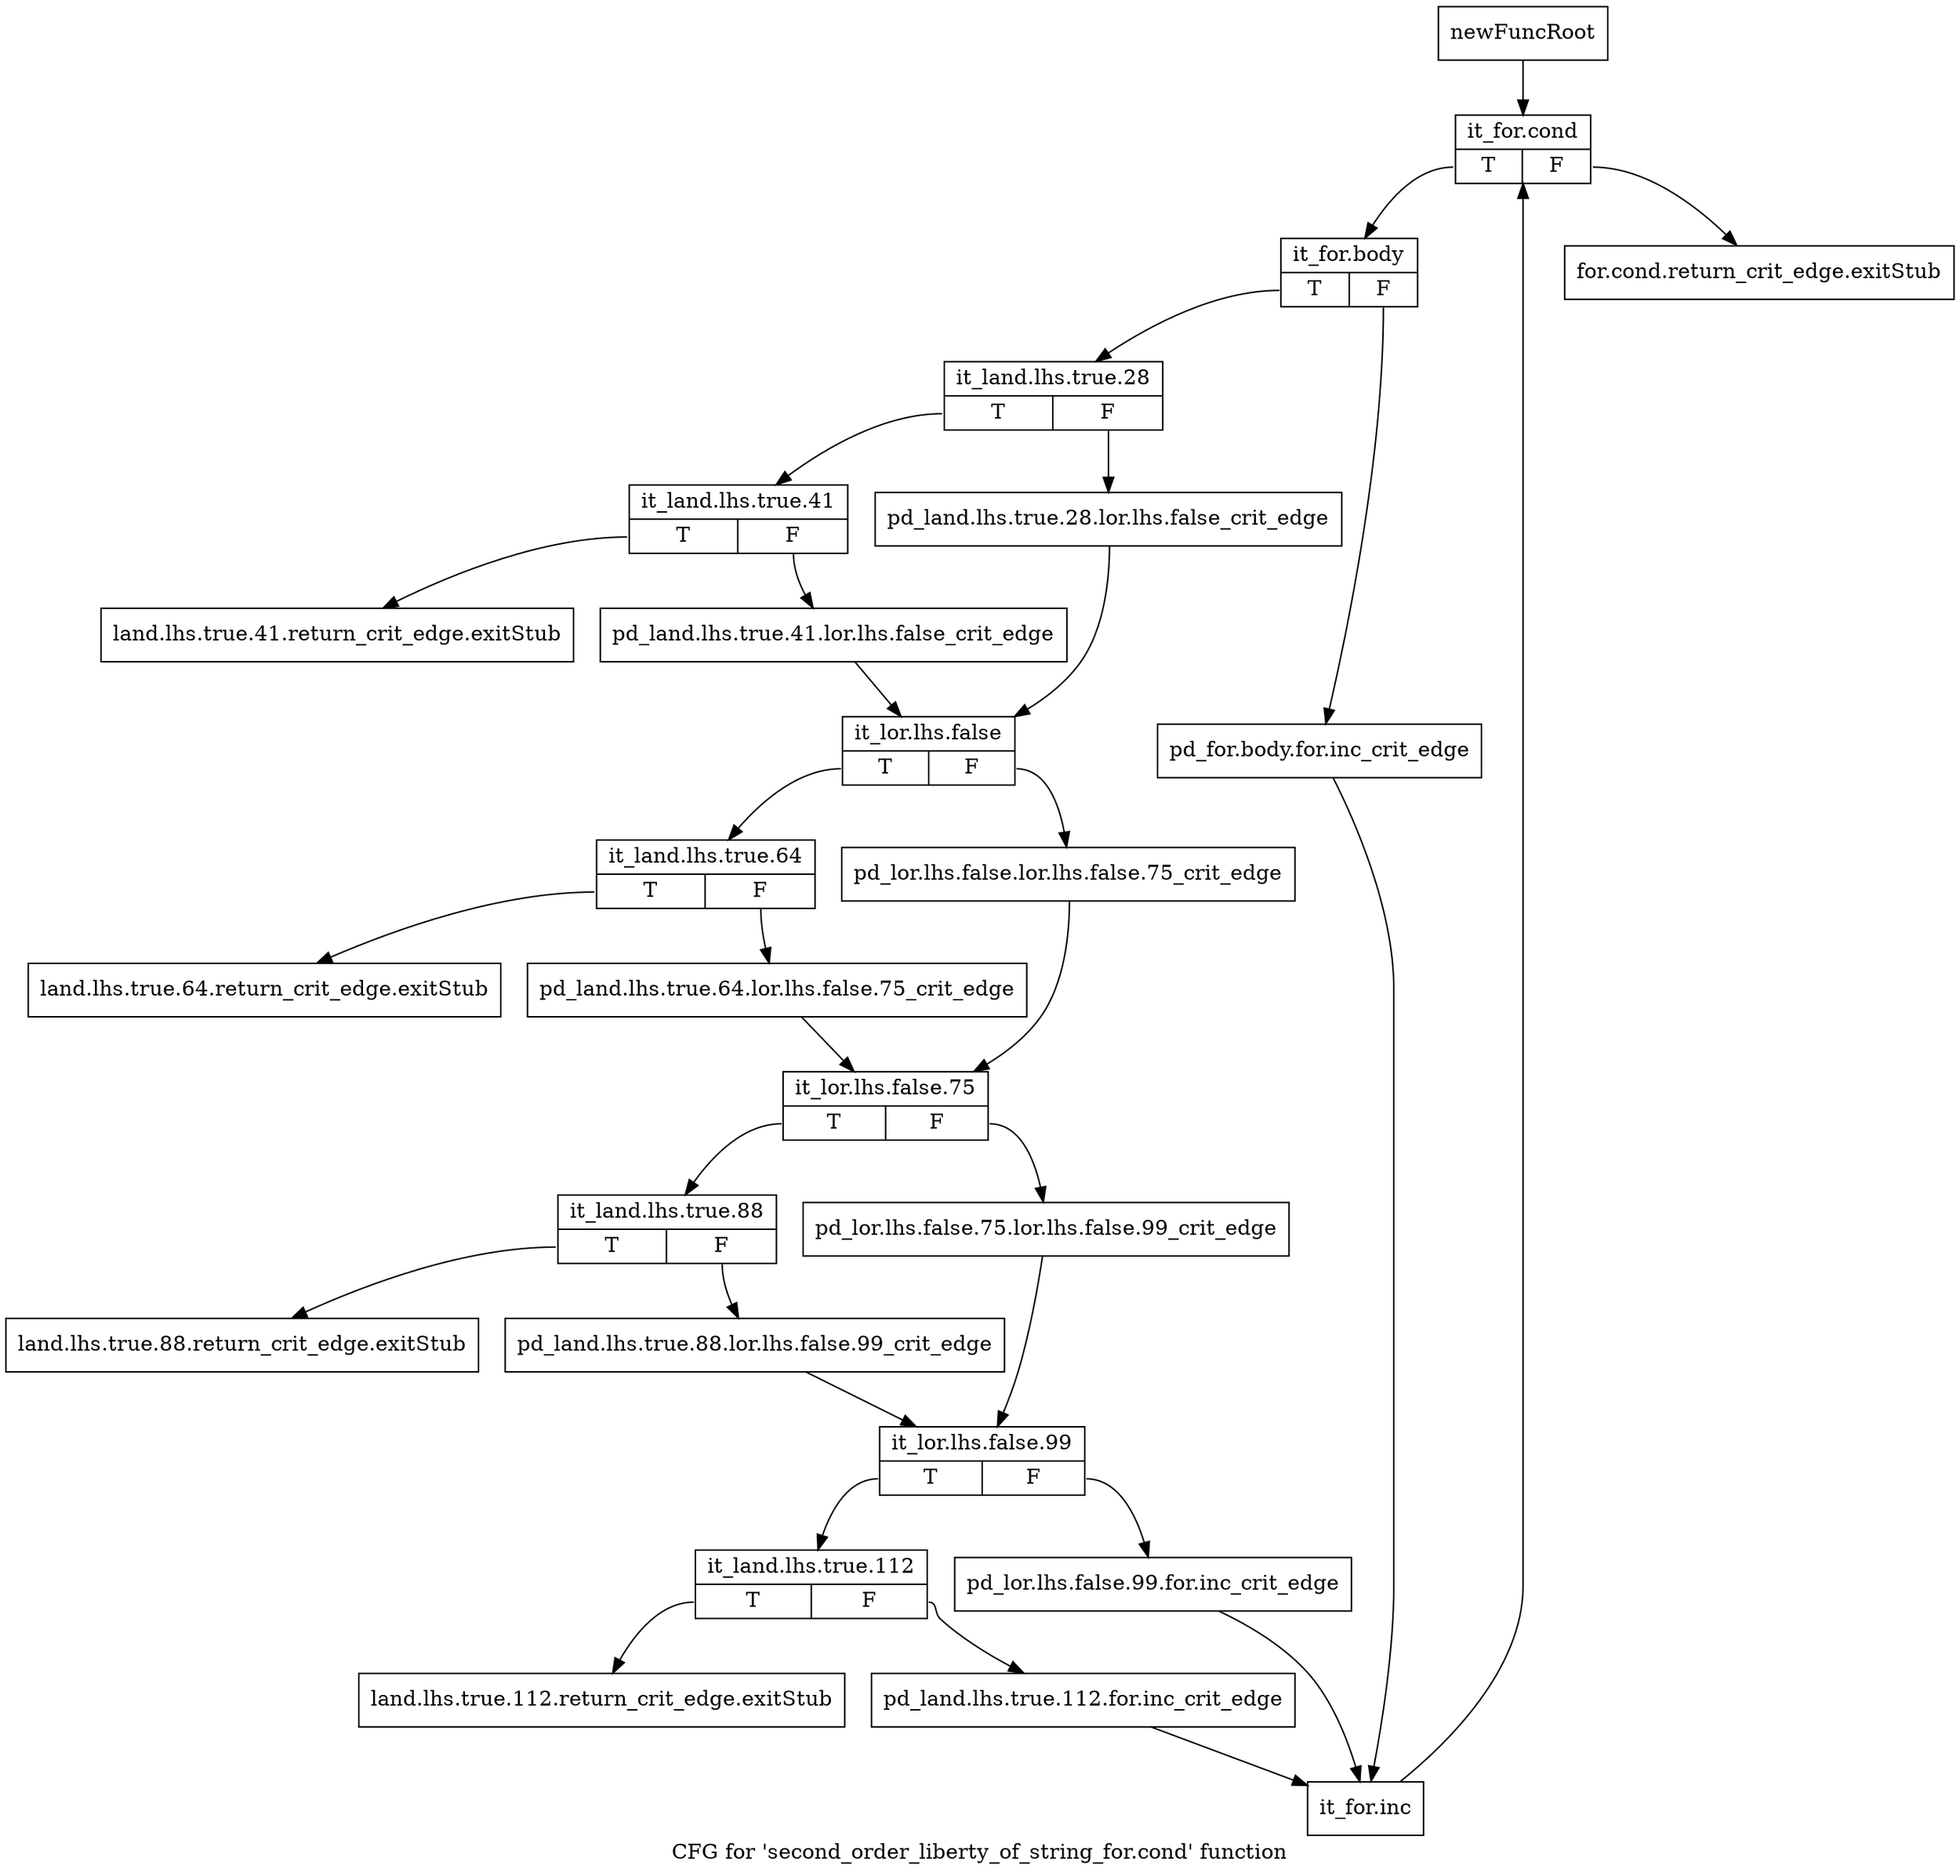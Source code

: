 digraph "CFG for 'second_order_liberty_of_string_for.cond' function" {
	label="CFG for 'second_order_liberty_of_string_for.cond' function";

	Node0x3e3fd70 [shape=record,label="{newFuncRoot}"];
	Node0x3e3fd70 -> Node0x3e403e0;
	Node0x3e40250 [shape=record,label="{for.cond.return_crit_edge.exitStub}"];
	Node0x3e402a0 [shape=record,label="{land.lhs.true.41.return_crit_edge.exitStub}"];
	Node0x3e402f0 [shape=record,label="{land.lhs.true.64.return_crit_edge.exitStub}"];
	Node0x3e40340 [shape=record,label="{land.lhs.true.88.return_crit_edge.exitStub}"];
	Node0x3e40390 [shape=record,label="{land.lhs.true.112.return_crit_edge.exitStub}"];
	Node0x3e403e0 [shape=record,label="{it_for.cond|{<s0>T|<s1>F}}"];
	Node0x3e403e0:s0 -> Node0x3e40430;
	Node0x3e403e0:s1 -> Node0x3e40250;
	Node0x3e40430 [shape=record,label="{it_for.body|{<s0>T|<s1>F}}"];
	Node0x3e40430:s0 -> Node0x3e404d0;
	Node0x3e40430:s1 -> Node0x3e40480;
	Node0x3e40480 [shape=record,label="{pd_for.body.for.inc_crit_edge}"];
	Node0x3e40480 -> Node0x3e409d0;
	Node0x3e404d0 [shape=record,label="{it_land.lhs.true.28|{<s0>T|<s1>F}}"];
	Node0x3e404d0:s0 -> Node0x3e40570;
	Node0x3e404d0:s1 -> Node0x3e40520;
	Node0x3e40520 [shape=record,label="{pd_land.lhs.true.28.lor.lhs.false_crit_edge}"];
	Node0x3e40520 -> Node0x3e40610;
	Node0x3e40570 [shape=record,label="{it_land.lhs.true.41|{<s0>T|<s1>F}}"];
	Node0x3e40570:s0 -> Node0x3e402a0;
	Node0x3e40570:s1 -> Node0x3e405c0;
	Node0x3e405c0 [shape=record,label="{pd_land.lhs.true.41.lor.lhs.false_crit_edge}"];
	Node0x3e405c0 -> Node0x3e40610;
	Node0x3e40610 [shape=record,label="{it_lor.lhs.false|{<s0>T|<s1>F}}"];
	Node0x3e40610:s0 -> Node0x3e406b0;
	Node0x3e40610:s1 -> Node0x3e40660;
	Node0x3e40660 [shape=record,label="{pd_lor.lhs.false.lor.lhs.false.75_crit_edge}"];
	Node0x3e40660 -> Node0x3e40750;
	Node0x3e406b0 [shape=record,label="{it_land.lhs.true.64|{<s0>T|<s1>F}}"];
	Node0x3e406b0:s0 -> Node0x3e402f0;
	Node0x3e406b0:s1 -> Node0x3e40700;
	Node0x3e40700 [shape=record,label="{pd_land.lhs.true.64.lor.lhs.false.75_crit_edge}"];
	Node0x3e40700 -> Node0x3e40750;
	Node0x3e40750 [shape=record,label="{it_lor.lhs.false.75|{<s0>T|<s1>F}}"];
	Node0x3e40750:s0 -> Node0x3e407f0;
	Node0x3e40750:s1 -> Node0x3e407a0;
	Node0x3e407a0 [shape=record,label="{pd_lor.lhs.false.75.lor.lhs.false.99_crit_edge}"];
	Node0x3e407a0 -> Node0x3e40890;
	Node0x3e407f0 [shape=record,label="{it_land.lhs.true.88|{<s0>T|<s1>F}}"];
	Node0x3e407f0:s0 -> Node0x3e40340;
	Node0x3e407f0:s1 -> Node0x3e40840;
	Node0x3e40840 [shape=record,label="{pd_land.lhs.true.88.lor.lhs.false.99_crit_edge}"];
	Node0x3e40840 -> Node0x3e40890;
	Node0x3e40890 [shape=record,label="{it_lor.lhs.false.99|{<s0>T|<s1>F}}"];
	Node0x3e40890:s0 -> Node0x3e40930;
	Node0x3e40890:s1 -> Node0x3e408e0;
	Node0x3e408e0 [shape=record,label="{pd_lor.lhs.false.99.for.inc_crit_edge}"];
	Node0x3e408e0 -> Node0x3e409d0;
	Node0x3e40930 [shape=record,label="{it_land.lhs.true.112|{<s0>T|<s1>F}}"];
	Node0x3e40930:s0 -> Node0x3e40390;
	Node0x3e40930:s1 -> Node0x3e40980;
	Node0x3e40980 [shape=record,label="{pd_land.lhs.true.112.for.inc_crit_edge}"];
	Node0x3e40980 -> Node0x3e409d0;
	Node0x3e409d0 [shape=record,label="{it_for.inc}"];
	Node0x3e409d0 -> Node0x3e403e0;
}
